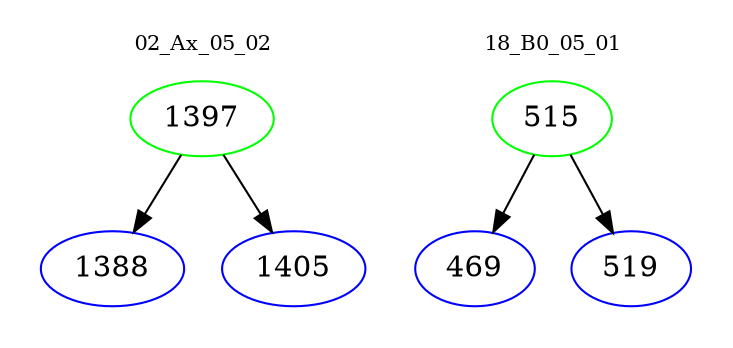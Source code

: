 digraph{
subgraph cluster_0 {
color = white
label = "02_Ax_05_02";
fontsize=10;
T0_1397 [label="1397", color="green"]
T0_1397 -> T0_1388 [color="black"]
T0_1388 [label="1388", color="blue"]
T0_1397 -> T0_1405 [color="black"]
T0_1405 [label="1405", color="blue"]
}
subgraph cluster_1 {
color = white
label = "18_B0_05_01";
fontsize=10;
T1_515 [label="515", color="green"]
T1_515 -> T1_469 [color="black"]
T1_469 [label="469", color="blue"]
T1_515 -> T1_519 [color="black"]
T1_519 [label="519", color="blue"]
}
}

